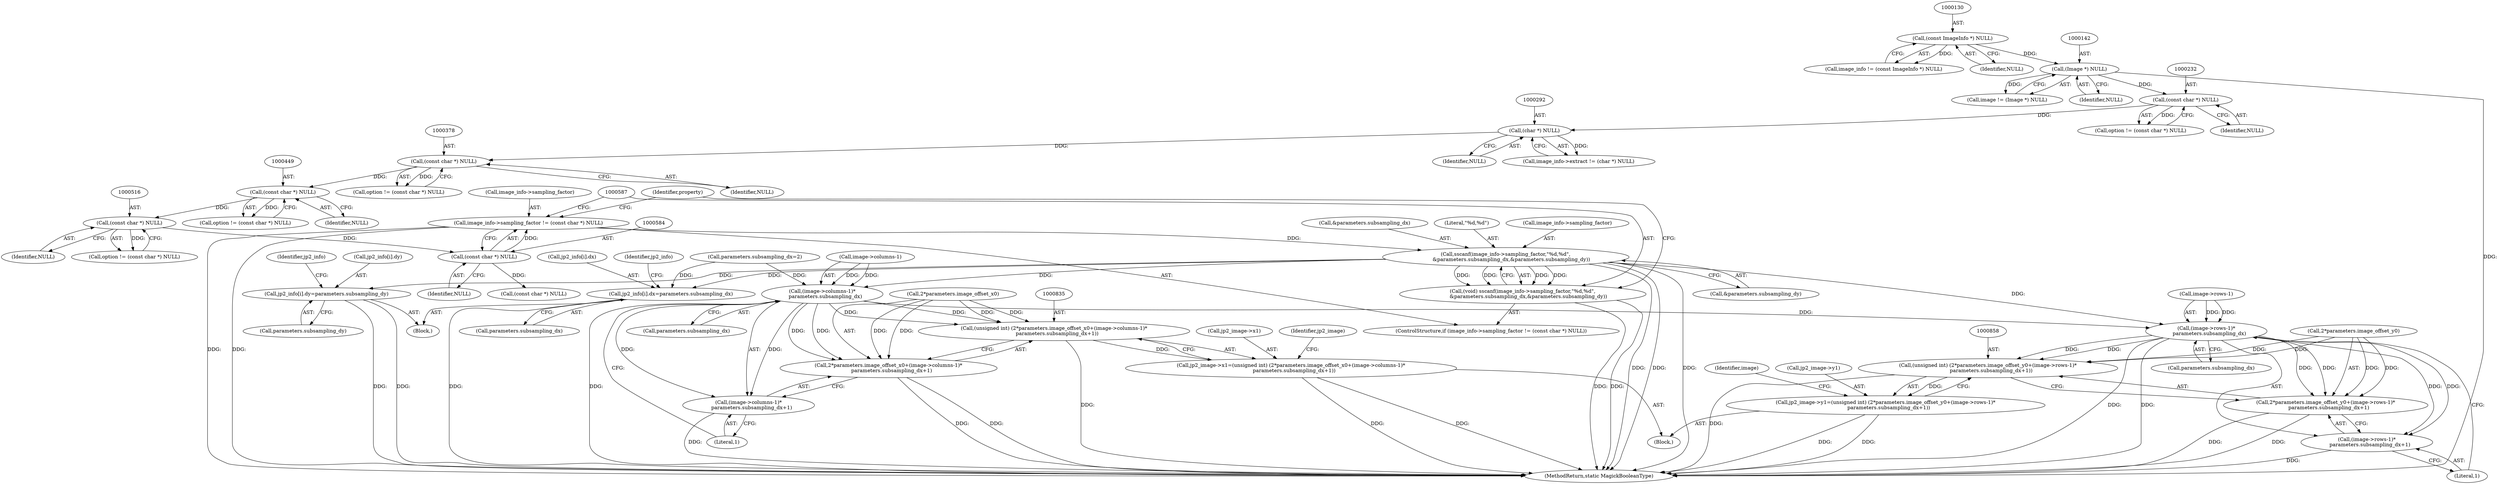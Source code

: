 digraph "0_ImageMagick_3d5ac8c20846871f1eb3068b65f93da7cd33bfd0_0@API" {
"1000588" [label="(Call,sscanf(image_info->sampling_factor,\"%d,%d\",\n       &parameters.subsampling_dx,&parameters.subsampling_dy))"];
"1000579" [label="(Call,image_info->sampling_factor != (const char *) NULL)"];
"1000583" [label="(Call,(const char *) NULL)"];
"1000515" [label="(Call,(const char *) NULL)"];
"1000448" [label="(Call,(const char *) NULL)"];
"1000377" [label="(Call,(const char *) NULL)"];
"1000291" [label="(Call,(char *) NULL)"];
"1000231" [label="(Call,(const char *) NULL)"];
"1000141" [label="(Call,(Image *) NULL)"];
"1000129" [label="(Call,(const ImageInfo *) NULL)"];
"1000586" [label="(Call,(void) sscanf(image_info->sampling_factor,\"%d,%d\",\n       &parameters.subsampling_dx,&parameters.subsampling_dy))"];
"1000761" [label="(Call,jp2_info[i].dx=parameters.subsampling_dx)"];
"1000770" [label="(Call,jp2_info[i].dy=parameters.subsampling_dy)"];
"1000843" [label="(Call,(image->columns-1)*\n    parameters.subsampling_dx)"];
"1000834" [label="(Call,(unsigned int) (2*parameters.image_offset_x0+(image->columns-1)*\n    parameters.subsampling_dx+1))"];
"1000830" [label="(Call,jp2_image->x1=(unsigned int) (2*parameters.image_offset_x0+(image->columns-1)*\n    parameters.subsampling_dx+1))"];
"1000836" [label="(Call,2*parameters.image_offset_x0+(image->columns-1)*\n    parameters.subsampling_dx+1)"];
"1000842" [label="(Call,(image->columns-1)*\n    parameters.subsampling_dx+1)"];
"1000866" [label="(Call,(image->rows-1)*\n    parameters.subsampling_dx)"];
"1000857" [label="(Call,(unsigned int) (2*parameters.image_offset_y0+(image->rows-1)*\n    parameters.subsampling_dx+1))"];
"1000853" [label="(Call,jp2_image->y1=(unsigned int) (2*parameters.image_offset_y0+(image->rows-1)*\n    parameters.subsampling_dx+1))"];
"1000859" [label="(Call,2*parameters.image_offset_y0+(image->rows-1)*\n    parameters.subsampling_dx+1)"];
"1000865" [label="(Call,(image->rows-1)*\n    parameters.subsampling_dx+1)"];
"1000517" [label="(Identifier,NULL)"];
"1000761" [label="(Call,jp2_info[i].dx=parameters.subsampling_dx)"];
"1000513" [label="(Call,option != (const char *) NULL)"];
"1000867" [label="(Call,image->rows-1)"];
"1000112" [label="(Block,)"];
"1000859" [label="(Call,2*parameters.image_offset_y0+(image->rows-1)*\n    parameters.subsampling_dx+1)"];
"1000696" [label="(Block,)"];
"1000854" [label="(Call,jp2_image->y1)"];
"1000131" [label="(Identifier,NULL)"];
"1000379" [label="(Identifier,NULL)"];
"1000831" [label="(Call,jp2_image->x1)"];
"1000872" [label="(Call,parameters.subsampling_dx)"];
"1001299" [label="(MethodReturn,static MagickBooleanType)"];
"1000602" [label="(Identifier,property)"];
"1000129" [label="(Call,(const ImageInfo *) NULL)"];
"1000852" [label="(Literal,1)"];
"1000127" [label="(Call,image_info != (const ImageInfo *) NULL)"];
"1000834" [label="(Call,(unsigned int) (2*parameters.image_offset_x0+(image->columns-1)*\n    parameters.subsampling_dx+1))"];
"1000585" [label="(Identifier,NULL)"];
"1000141" [label="(Call,(Image *) NULL)"];
"1000880" [label="(Identifier,image)"];
"1000450" [label="(Identifier,NULL)"];
"1000233" [label="(Identifier,NULL)"];
"1000589" [label="(Call,image_info->sampling_factor)"];
"1000593" [label="(Call,&parameters.subsampling_dx)"];
"1000377" [label="(Call,(const char *) NULL)"];
"1000597" [label="(Call,&parameters.subsampling_dy)"];
"1000579" [label="(Call,image_info->sampling_factor != (const char *) NULL)"];
"1000770" [label="(Call,jp2_info[i].dy=parameters.subsampling_dy)"];
"1000837" [label="(Call,2*parameters.image_offset_x0)"];
"1000446" [label="(Call,option != (const char *) NULL)"];
"1000866" [label="(Call,(image->rows-1)*\n    parameters.subsampling_dx)"];
"1000843" [label="(Call,(image->columns-1)*\n    parameters.subsampling_dx)"];
"1000583" [label="(Call,(const char *) NULL)"];
"1000580" [label="(Call,image_info->sampling_factor)"];
"1000375" [label="(Call,option != (const char *) NULL)"];
"1000291" [label="(Call,(char *) NULL)"];
"1000287" [label="(Call,image_info->extract != (char *) NULL)"];
"1000776" [label="(Call,parameters.subsampling_dy)"];
"1000865" [label="(Call,(image->rows-1)*\n    parameters.subsampling_dx+1)"];
"1000229" [label="(Call,option != (const char *) NULL)"];
"1000771" [label="(Call,jp2_info[i].dy)"];
"1000586" [label="(Call,(void) sscanf(image_info->sampling_factor,\"%d,%d\",\n       &parameters.subsampling_dx,&parameters.subsampling_dy))"];
"1000293" [label="(Identifier,NULL)"];
"1000592" [label="(Literal,\"%d,%d\")"];
"1000853" [label="(Call,jp2_image->y1=(unsigned int) (2*parameters.image_offset_y0+(image->rows-1)*\n    parameters.subsampling_dx+1))"];
"1000773" [label="(Identifier,jp2_info)"];
"1000842" [label="(Call,(image->columns-1)*\n    parameters.subsampling_dx+1)"];
"1000515" [label="(Call,(const char *) NULL)"];
"1000588" [label="(Call,sscanf(image_info->sampling_factor,\"%d,%d\",\n       &parameters.subsampling_dx,&parameters.subsampling_dy))"];
"1000578" [label="(ControlStructure,if (image_info->sampling_factor != (const char *) NULL))"];
"1000767" [label="(Call,parameters.subsampling_dx)"];
"1000836" [label="(Call,2*parameters.image_offset_x0+(image->columns-1)*\n    parameters.subsampling_dx+1)"];
"1000609" [label="(Call,(const char *) NULL)"];
"1000782" [label="(Identifier,jp2_info)"];
"1000830" [label="(Call,jp2_image->x1=(unsigned int) (2*parameters.image_offset_x0+(image->columns-1)*\n    parameters.subsampling_dx+1))"];
"1000855" [label="(Identifier,jp2_image)"];
"1000762" [label="(Call,jp2_info[i].dx)"];
"1000844" [label="(Call,image->columns-1)"];
"1000139" [label="(Call,image != (Image *) NULL)"];
"1000635" [label="(Call,parameters.subsampling_dx=2)"];
"1000875" [label="(Literal,1)"];
"1000231" [label="(Call,(const char *) NULL)"];
"1000857" [label="(Call,(unsigned int) (2*parameters.image_offset_y0+(image->rows-1)*\n    parameters.subsampling_dx+1))"];
"1000849" [label="(Call,parameters.subsampling_dx)"];
"1000448" [label="(Call,(const char *) NULL)"];
"1000143" [label="(Identifier,NULL)"];
"1000860" [label="(Call,2*parameters.image_offset_y0)"];
"1000588" -> "1000586"  [label="AST: "];
"1000588" -> "1000597"  [label="CFG: "];
"1000589" -> "1000588"  [label="AST: "];
"1000592" -> "1000588"  [label="AST: "];
"1000593" -> "1000588"  [label="AST: "];
"1000597" -> "1000588"  [label="AST: "];
"1000586" -> "1000588"  [label="CFG: "];
"1000588" -> "1001299"  [label="DDG: "];
"1000588" -> "1001299"  [label="DDG: "];
"1000588" -> "1001299"  [label="DDG: "];
"1000588" -> "1000586"  [label="DDG: "];
"1000588" -> "1000586"  [label="DDG: "];
"1000588" -> "1000586"  [label="DDG: "];
"1000588" -> "1000586"  [label="DDG: "];
"1000579" -> "1000588"  [label="DDG: "];
"1000588" -> "1000761"  [label="DDG: "];
"1000588" -> "1000770"  [label="DDG: "];
"1000588" -> "1000843"  [label="DDG: "];
"1000588" -> "1000866"  [label="DDG: "];
"1000579" -> "1000578"  [label="AST: "];
"1000579" -> "1000583"  [label="CFG: "];
"1000580" -> "1000579"  [label="AST: "];
"1000583" -> "1000579"  [label="AST: "];
"1000587" -> "1000579"  [label="CFG: "];
"1000602" -> "1000579"  [label="CFG: "];
"1000579" -> "1001299"  [label="DDG: "];
"1000579" -> "1001299"  [label="DDG: "];
"1000583" -> "1000579"  [label="DDG: "];
"1000583" -> "1000585"  [label="CFG: "];
"1000584" -> "1000583"  [label="AST: "];
"1000585" -> "1000583"  [label="AST: "];
"1000515" -> "1000583"  [label="DDG: "];
"1000583" -> "1000609"  [label="DDG: "];
"1000515" -> "1000513"  [label="AST: "];
"1000515" -> "1000517"  [label="CFG: "];
"1000516" -> "1000515"  [label="AST: "];
"1000517" -> "1000515"  [label="AST: "];
"1000513" -> "1000515"  [label="CFG: "];
"1000515" -> "1000513"  [label="DDG: "];
"1000448" -> "1000515"  [label="DDG: "];
"1000448" -> "1000446"  [label="AST: "];
"1000448" -> "1000450"  [label="CFG: "];
"1000449" -> "1000448"  [label="AST: "];
"1000450" -> "1000448"  [label="AST: "];
"1000446" -> "1000448"  [label="CFG: "];
"1000448" -> "1000446"  [label="DDG: "];
"1000377" -> "1000448"  [label="DDG: "];
"1000377" -> "1000375"  [label="AST: "];
"1000377" -> "1000379"  [label="CFG: "];
"1000378" -> "1000377"  [label="AST: "];
"1000379" -> "1000377"  [label="AST: "];
"1000375" -> "1000377"  [label="CFG: "];
"1000377" -> "1000375"  [label="DDG: "];
"1000291" -> "1000377"  [label="DDG: "];
"1000291" -> "1000287"  [label="AST: "];
"1000291" -> "1000293"  [label="CFG: "];
"1000292" -> "1000291"  [label="AST: "];
"1000293" -> "1000291"  [label="AST: "];
"1000287" -> "1000291"  [label="CFG: "];
"1000291" -> "1000287"  [label="DDG: "];
"1000231" -> "1000291"  [label="DDG: "];
"1000231" -> "1000229"  [label="AST: "];
"1000231" -> "1000233"  [label="CFG: "];
"1000232" -> "1000231"  [label="AST: "];
"1000233" -> "1000231"  [label="AST: "];
"1000229" -> "1000231"  [label="CFG: "];
"1000231" -> "1000229"  [label="DDG: "];
"1000141" -> "1000231"  [label="DDG: "];
"1000141" -> "1000139"  [label="AST: "];
"1000141" -> "1000143"  [label="CFG: "];
"1000142" -> "1000141"  [label="AST: "];
"1000143" -> "1000141"  [label="AST: "];
"1000139" -> "1000141"  [label="CFG: "];
"1000141" -> "1001299"  [label="DDG: "];
"1000141" -> "1000139"  [label="DDG: "];
"1000129" -> "1000141"  [label="DDG: "];
"1000129" -> "1000127"  [label="AST: "];
"1000129" -> "1000131"  [label="CFG: "];
"1000130" -> "1000129"  [label="AST: "];
"1000131" -> "1000129"  [label="AST: "];
"1000127" -> "1000129"  [label="CFG: "];
"1000129" -> "1000127"  [label="DDG: "];
"1000586" -> "1000578"  [label="AST: "];
"1000587" -> "1000586"  [label="AST: "];
"1000602" -> "1000586"  [label="CFG: "];
"1000586" -> "1001299"  [label="DDG: "];
"1000586" -> "1001299"  [label="DDG: "];
"1000761" -> "1000696"  [label="AST: "];
"1000761" -> "1000767"  [label="CFG: "];
"1000762" -> "1000761"  [label="AST: "];
"1000767" -> "1000761"  [label="AST: "];
"1000773" -> "1000761"  [label="CFG: "];
"1000761" -> "1001299"  [label="DDG: "];
"1000635" -> "1000761"  [label="DDG: "];
"1000770" -> "1000696"  [label="AST: "];
"1000770" -> "1000776"  [label="CFG: "];
"1000771" -> "1000770"  [label="AST: "];
"1000776" -> "1000770"  [label="AST: "];
"1000782" -> "1000770"  [label="CFG: "];
"1000770" -> "1001299"  [label="DDG: "];
"1000770" -> "1001299"  [label="DDG: "];
"1000843" -> "1000842"  [label="AST: "];
"1000843" -> "1000849"  [label="CFG: "];
"1000844" -> "1000843"  [label="AST: "];
"1000849" -> "1000843"  [label="AST: "];
"1000852" -> "1000843"  [label="CFG: "];
"1000843" -> "1001299"  [label="DDG: "];
"1000843" -> "1000834"  [label="DDG: "];
"1000843" -> "1000834"  [label="DDG: "];
"1000843" -> "1000836"  [label="DDG: "];
"1000843" -> "1000836"  [label="DDG: "];
"1000843" -> "1000842"  [label="DDG: "];
"1000843" -> "1000842"  [label="DDG: "];
"1000844" -> "1000843"  [label="DDG: "];
"1000844" -> "1000843"  [label="DDG: "];
"1000635" -> "1000843"  [label="DDG: "];
"1000843" -> "1000866"  [label="DDG: "];
"1000834" -> "1000830"  [label="AST: "];
"1000834" -> "1000836"  [label="CFG: "];
"1000835" -> "1000834"  [label="AST: "];
"1000836" -> "1000834"  [label="AST: "];
"1000830" -> "1000834"  [label="CFG: "];
"1000834" -> "1001299"  [label="DDG: "];
"1000834" -> "1000830"  [label="DDG: "];
"1000837" -> "1000834"  [label="DDG: "];
"1000837" -> "1000834"  [label="DDG: "];
"1000830" -> "1000112"  [label="AST: "];
"1000831" -> "1000830"  [label="AST: "];
"1000855" -> "1000830"  [label="CFG: "];
"1000830" -> "1001299"  [label="DDG: "];
"1000830" -> "1001299"  [label="DDG: "];
"1000836" -> "1000842"  [label="CFG: "];
"1000837" -> "1000836"  [label="AST: "];
"1000842" -> "1000836"  [label="AST: "];
"1000836" -> "1001299"  [label="DDG: "];
"1000836" -> "1001299"  [label="DDG: "];
"1000837" -> "1000836"  [label="DDG: "];
"1000837" -> "1000836"  [label="DDG: "];
"1000842" -> "1000852"  [label="CFG: "];
"1000852" -> "1000842"  [label="AST: "];
"1000842" -> "1001299"  [label="DDG: "];
"1000866" -> "1000865"  [label="AST: "];
"1000866" -> "1000872"  [label="CFG: "];
"1000867" -> "1000866"  [label="AST: "];
"1000872" -> "1000866"  [label="AST: "];
"1000875" -> "1000866"  [label="CFG: "];
"1000866" -> "1001299"  [label="DDG: "];
"1000866" -> "1001299"  [label="DDG: "];
"1000866" -> "1000857"  [label="DDG: "];
"1000866" -> "1000857"  [label="DDG: "];
"1000866" -> "1000859"  [label="DDG: "];
"1000866" -> "1000859"  [label="DDG: "];
"1000866" -> "1000865"  [label="DDG: "];
"1000866" -> "1000865"  [label="DDG: "];
"1000867" -> "1000866"  [label="DDG: "];
"1000867" -> "1000866"  [label="DDG: "];
"1000857" -> "1000853"  [label="AST: "];
"1000857" -> "1000859"  [label="CFG: "];
"1000858" -> "1000857"  [label="AST: "];
"1000859" -> "1000857"  [label="AST: "];
"1000853" -> "1000857"  [label="CFG: "];
"1000857" -> "1001299"  [label="DDG: "];
"1000857" -> "1000853"  [label="DDG: "];
"1000860" -> "1000857"  [label="DDG: "];
"1000860" -> "1000857"  [label="DDG: "];
"1000853" -> "1000112"  [label="AST: "];
"1000854" -> "1000853"  [label="AST: "];
"1000880" -> "1000853"  [label="CFG: "];
"1000853" -> "1001299"  [label="DDG: "];
"1000853" -> "1001299"  [label="DDG: "];
"1000859" -> "1000865"  [label="CFG: "];
"1000860" -> "1000859"  [label="AST: "];
"1000865" -> "1000859"  [label="AST: "];
"1000859" -> "1001299"  [label="DDG: "];
"1000859" -> "1001299"  [label="DDG: "];
"1000860" -> "1000859"  [label="DDG: "];
"1000860" -> "1000859"  [label="DDG: "];
"1000865" -> "1000875"  [label="CFG: "];
"1000875" -> "1000865"  [label="AST: "];
"1000865" -> "1001299"  [label="DDG: "];
}
